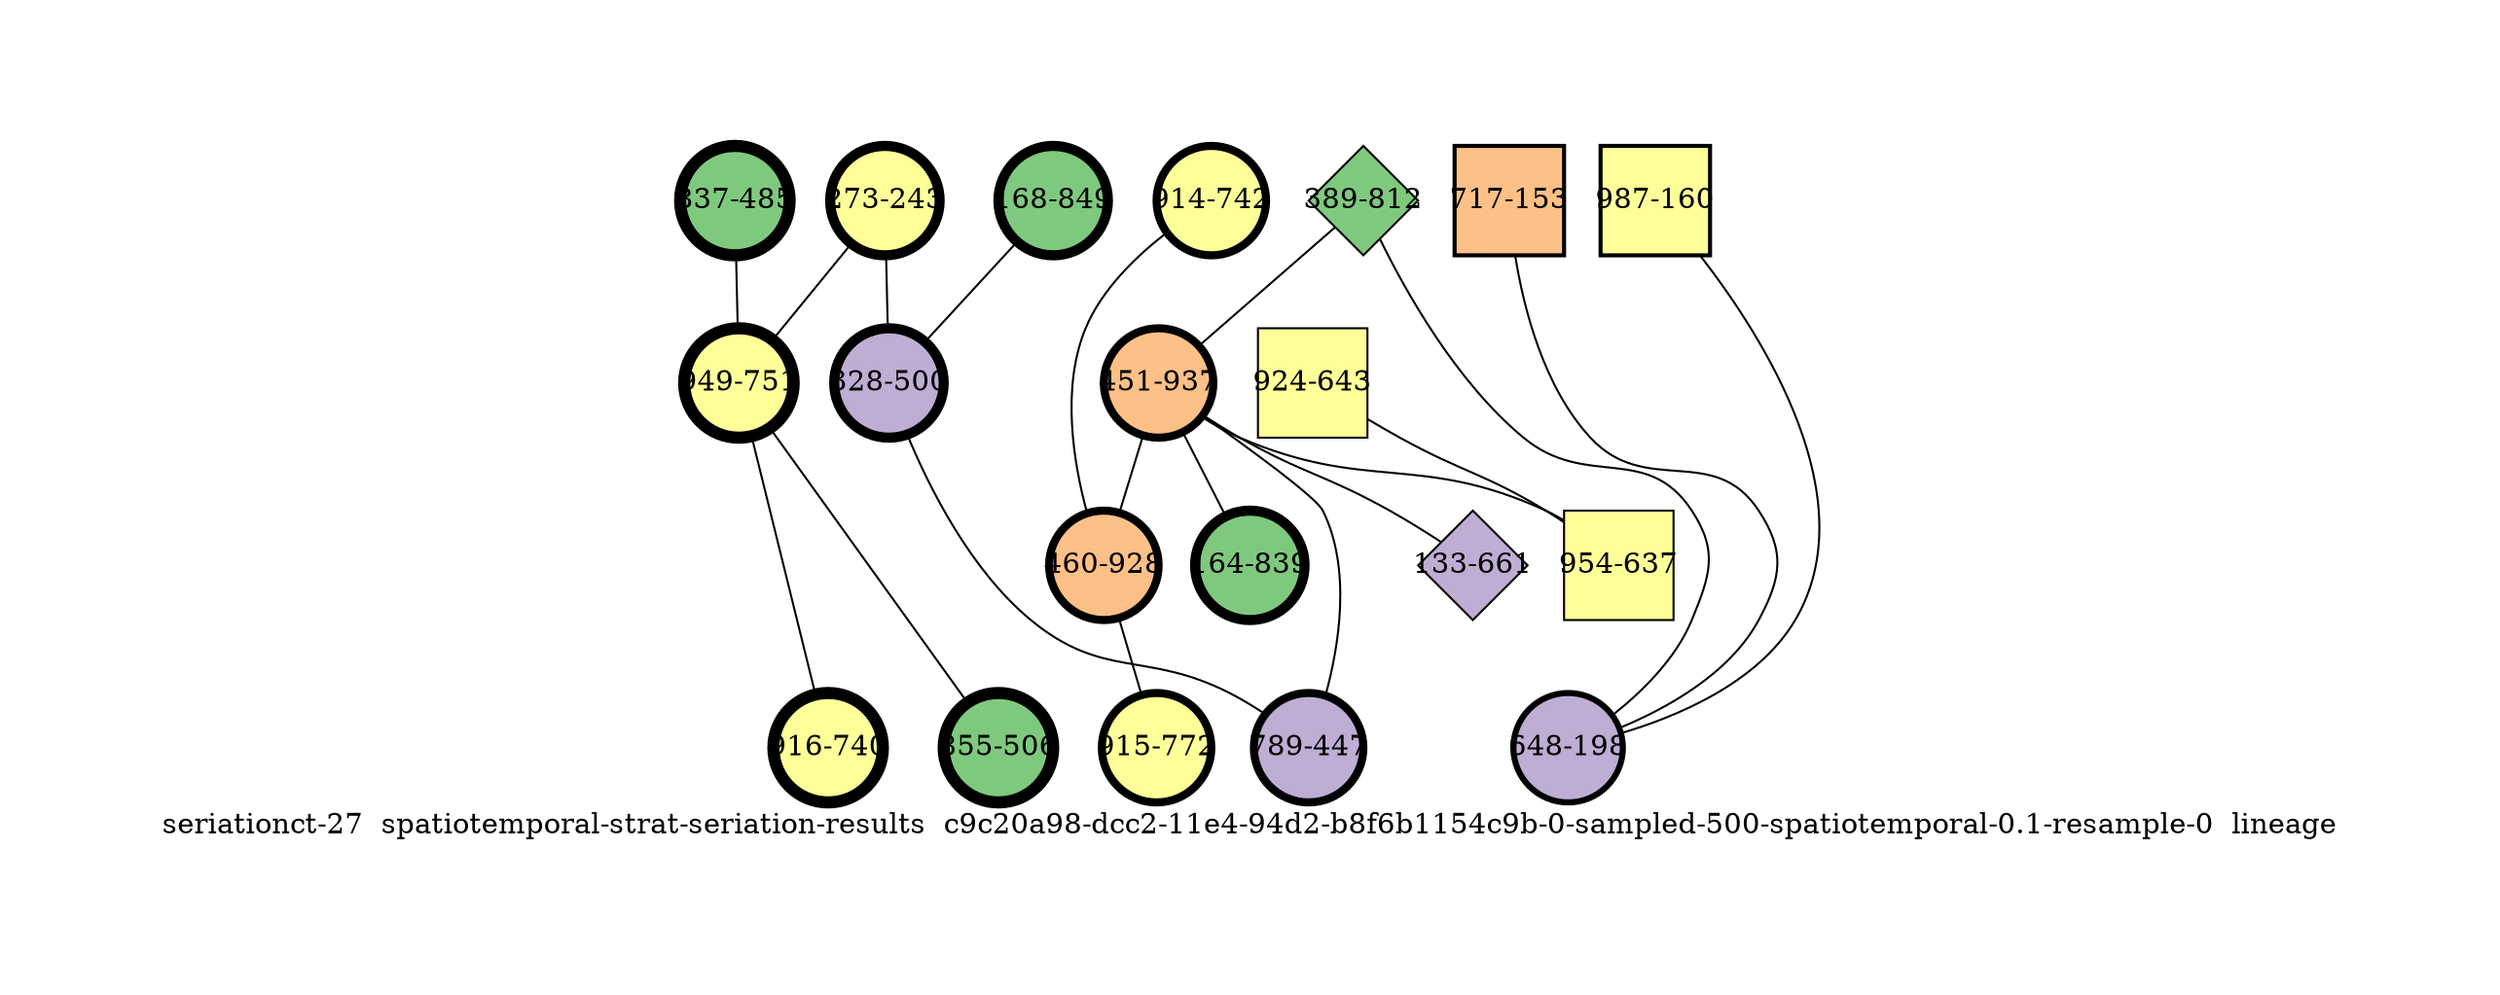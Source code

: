 strict graph "seriationct-27  spatiotemporal-strat-seriation-results  c9c20a98-dcc2-11e4-94d2-b8f6b1154c9b-0-sampled-500-spatiotemporal-0.1-resample-0  lineage" {
labelloc=b;
ratio=auto;
pad="1.0";
label="seriationct-27  spatiotemporal-strat-seriation-results  c9c20a98-dcc2-11e4-94d2-b8f6b1154c9b-0-sampled-500-spatiotemporal-0.1-resample-0  lineage";
node [width="0.75", style=filled, fixedsize=true, height="0.75", shape=circle, label=""];
0 [xCoordinate="485.0", appears_in_slice=6, yCoordinate="837.0", colorscheme=accent6, lineage_id=0, short_label="837-485", label="837-485", shape=circle, cluster_id=0, fillcolor=1, size="500.0", id=0, penwidth="6.0"];
1 [xCoordinate="160.0", appears_in_slice=2, yCoordinate="987.0", colorscheme=accent6, lineage_id=1, short_label="987-160", label="987-160", shape=square, cluster_id=3, fillcolor=4, size="500.0", id=18, penwidth="2.0"];
2 [xCoordinate="153.0", appears_in_slice=2, yCoordinate="717.0", colorscheme=accent6, lineage_id=1, short_label="717-153", label="717-153", shape=square, cluster_id=2, fillcolor=3, size="500.0", id=2, penwidth="2.0"];
3 [xCoordinate="812.0", appears_in_slice=1, yCoordinate="389.0", colorscheme=accent6, lineage_id=2, short_label="389-812", label="389-812", shape=diamond, cluster_id=0, fillcolor=1, size="500.0", id=3, penwidth="1.0"];
4 [xCoordinate="243.0", appears_in_slice=5, yCoordinate="273.0", colorscheme=accent6, lineage_id=0, short_label="273-243", label="273-243", shape=circle, cluster_id=3, fillcolor=4, size="500.0", id=4, penwidth="5.0"];
5 [xCoordinate="849.0", appears_in_slice=5, yCoordinate="168.0", colorscheme=accent6, lineage_id=0, short_label="168-849", label="168-849", shape=circle, cluster_id=0, fillcolor=1, size="500.0", id=5, penwidth="5.0"];
6 [xCoordinate="198.0", appears_in_slice=3, yCoordinate="648.0", colorscheme=accent6, lineage_id=0, short_label="648-198", label="648-198", shape=circle, cluster_id=1, fillcolor=2, size="500.0", id=6, penwidth="3.0"];
7 [xCoordinate="937.0", appears_in_slice=4, yCoordinate="451.0", colorscheme=accent6, lineage_id=0, short_label="451-937", label="451-937", shape=circle, cluster_id=2, fillcolor=3, size="500.0", id=7, penwidth="4.0"];
8 [xCoordinate="839.0", appears_in_slice=5, yCoordinate="164.0", colorscheme=accent6, lineage_id=0, short_label="164-839", label="164-839", shape=circle, cluster_id=0, fillcolor=1, size="500.0", id=8, penwidth="5.0"];
9 [xCoordinate="751.0", appears_in_slice=6, yCoordinate="949.0", colorscheme=accent6, lineage_id=0, short_label="949-751", label="949-751", shape=circle, cluster_id=3, fillcolor=4, size="500.0", id=15, penwidth="6.0"];
10 [xCoordinate="661.0", appears_in_slice=1, yCoordinate="133.0", colorscheme=accent6, lineage_id=2, short_label="133-661", label="133-661", shape=diamond, cluster_id=1, fillcolor=2, size="500.0", id=9, penwidth="1.0"];
11 [xCoordinate="742.0", appears_in_slice=4, yCoordinate="914.0", colorscheme=accent6, lineage_id=0, short_label="914-742", label="914-742", shape=circle, cluster_id=3, fillcolor=4, size="500.0", id=10, penwidth="4.0"];
12 [xCoordinate="500.0", appears_in_slice=5, yCoordinate="328.0", colorscheme=accent6, lineage_id=0, short_label="328-500", label="328-500", shape=circle, cluster_id=1, fillcolor=2, size="500.0", id=11, penwidth="5.0"];
13 [xCoordinate="928.0", appears_in_slice=4, yCoordinate="460.0", colorscheme=accent6, lineage_id=0, short_label="460-928", label="460-928", shape=circle, cluster_id=2, fillcolor=3, size="500.0", id=12, penwidth="4.0"];
14 [xCoordinate="740.0", appears_in_slice=6, yCoordinate="916.0", colorscheme=accent6, lineage_id=0, short_label="916-740", label="916-740", shape=circle, cluster_id=3, fillcolor=4, size="500.0", id=13, penwidth="6.0"];
15 [xCoordinate="447.0", appears_in_slice=4, yCoordinate="789.0", colorscheme=accent6, lineage_id=0, short_label="789-447", label="789-447", shape=circle, cluster_id=1, fillcolor=2, size="500.0", id=1, penwidth="4.0"];
16 [xCoordinate="643.0", appears_in_slice=1, yCoordinate="924.0", colorscheme=accent6, lineage_id=1, short_label="924-643", label="924-643", shape=square, cluster_id=3, fillcolor=4, size="500.0", id=14, penwidth="1.0"];
17 [xCoordinate="506.0", appears_in_slice=6, yCoordinate="855.0", colorscheme=accent6, lineage_id=0, short_label="855-506", label="855-506", shape=circle, cluster_id=0, fillcolor=1, size="500.0", id=19, penwidth="6.0"];
18 [xCoordinate="637.0", appears_in_slice=1, yCoordinate="954.0", colorscheme=accent6, lineage_id=1, short_label="954-637", label="954-637", shape=square, cluster_id=3, fillcolor=4, size="500.0", id=16, penwidth="1.0"];
19 [xCoordinate="772.0", appears_in_slice=4, yCoordinate="915.0", colorscheme=accent6, lineage_id=0, short_label="915-772", label="915-772", shape=circle, cluster_id=3, fillcolor=4, size="500.0", id=17, penwidth="4.0"];
0 -- 9  [inverseweight="2.41374144247", weight="0.414294581186"];
1 -- 6  [inverseweight="2.26080077638", weight="0.442321150297"];
2 -- 6  [inverseweight="2.55148537133", weight="0.39192856492"];
3 -- 6  [inverseweight="1.9834087594", weight="0.504182506638"];
3 -- 7  [inverseweight="1.34907688619", weight="0.741247596961"];
4 -- 9  [inverseweight="2.78708359204", weight="0.358797993305"];
4 -- 12  [inverseweight="10.550307757", weight="0.0947839648886"];
5 -- 12  [inverseweight="12.7911127524", weight="0.0781792811428"];
7 -- 8  [inverseweight="1.84749800184", weight="0.541272574587"];
7 -- 10  [inverseweight="1.35630411783", weight="0.737297768883"];
7 -- 13  [inverseweight="2.61482816489", weight="0.382434308084"];
7 -- 15  [inverseweight="2.10169389127", weight="0.475806683434"];
7 -- 18  [inverseweight="1.44040191207", weight="0.694250675189"];
9 -- 17  [inverseweight="14.8609574569", weight="0.067290415365"];
9 -- 14  [inverseweight="2.43442346339", weight="0.410774877518"];
11 -- 13  [inverseweight="2.60190904451", weight="0.384333188783"];
12 -- 15  [inverseweight="3.33778668647", weight="0.299599732977"];
13 -- 19  [inverseweight="23.5702260396", weight="0.0424264068712"];
16 -- 18  [inverseweight="11.5500858175", weight="0.0865794432877"];
}
